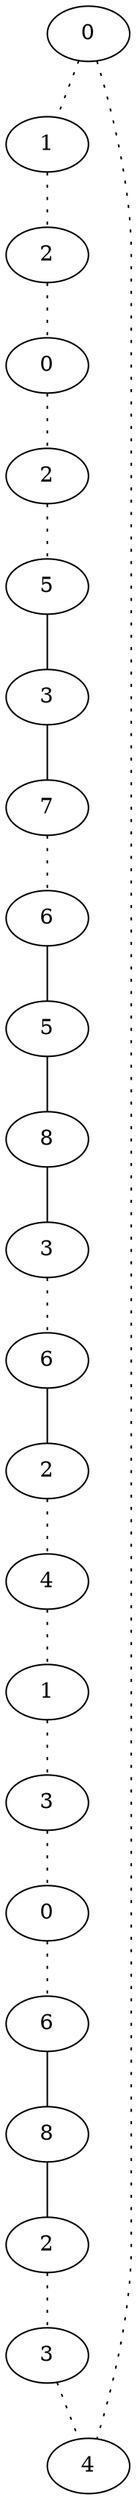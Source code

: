 graph {
a0[label=0];
a1[label=1];
a2[label=2];
a3[label=0];
a4[label=2];
a5[label=5];
a6[label=3];
a7[label=7];
a8[label=6];
a9[label=5];
a10[label=8];
a11[label=3];
a12[label=6];
a13[label=2];
a14[label=4];
a15[label=1];
a16[label=3];
a17[label=0];
a18[label=6];
a19[label=8];
a20[label=2];
a21[label=3];
a22[label=4];
a0 -- a1 [style=dotted];
a0 -- a22 [style=dotted];
a1 -- a2 [style=dotted];
a2 -- a3 [style=dotted];
a3 -- a4 [style=dotted];
a4 -- a5 [style=dotted];
a5 -- a6;
a6 -- a7;
a7 -- a8 [style=dotted];
a8 -- a9;
a9 -- a10;
a10 -- a11;
a11 -- a12 [style=dotted];
a12 -- a13;
a13 -- a14 [style=dotted];
a14 -- a15 [style=dotted];
a15 -- a16 [style=dotted];
a16 -- a17 [style=dotted];
a17 -- a18 [style=dotted];
a18 -- a19;
a19 -- a20;
a20 -- a21 [style=dotted];
a21 -- a22 [style=dotted];
}
